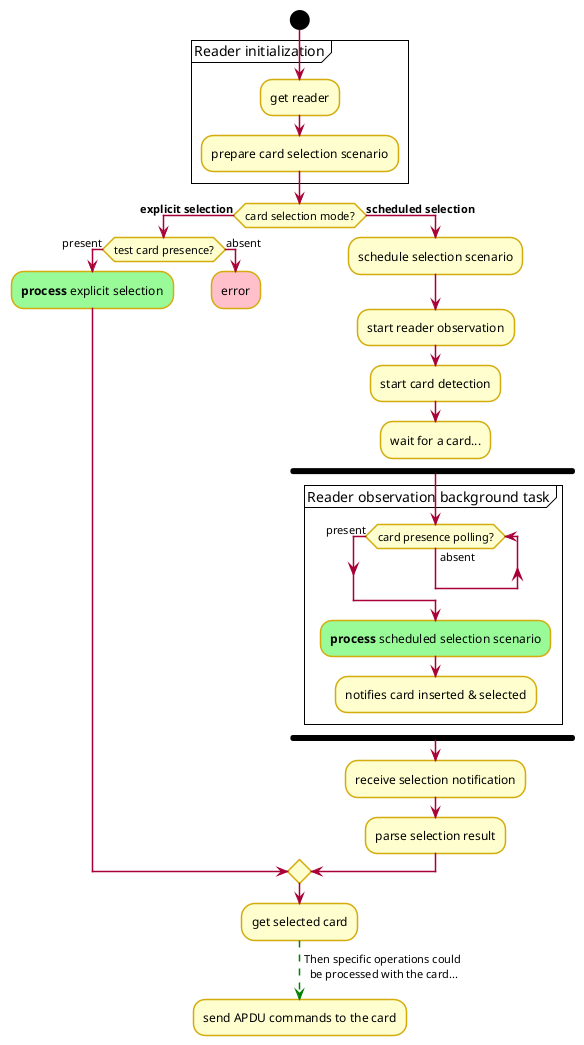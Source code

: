 @startuml
skin rose

'skinparam ClassBorderColor #F1C40F
skinparam ClassBorderColor #D4AC0D
skinparam stereotypeABorderColor #A9DCDF
skinparam stereotypeIBorderColor #B4A7E5
skinparam stereotypeCBorderColor #ADD1B2
skinparam stereotypeEBorderColor #EB93DF
skinparam shadowing false

skinparam StateBorderColor #D4AC0D
skinparam ActivityBorderColor #D4AC0D

' Red
skinparam ClassBackgroundColor<<red>> #FDEDEC
skinparam ClassBorderColor<<red>> #E74C3C
hide <<red>> stereotype
' Purple
skinparam ClassBackgroundColor<<purple>> #F4ECF7
skinparam ClassBorderColor<<purple>> #8E44AD
hide <<purple>> stereotype
' blue
skinparam ClassBackgroundColor<<blue>> #EBF5FB
skinparam ClassBorderColor<<blue>> #3498DB
hide <<blue>> stereotype
' Green
skinparam ClassBackgroundColor<<green>> #EAFAF1
skinparam ClassBorderColor<<green>> #2ECC71
hide <<green>> stereotype

' Orange
skinparam ClassBackgroundColor<<orange>> #FDF2E9
skinparam ClassBorderColor<<orange>> #E67E22
hide <<orange>> stereotype

' Grey
skinparam ClassBackgroundColor<<grey>> #EAECEE
skinparam ClassBorderColor<<grey>> #2C3E50
hide <<grey>> stereotype

start
partition "Reader initialization" {
''	:register plugin;
	:get reader;
	:prepare card selection scenario;
}

if (card selection mode?) then (**explicit selection**)


    if (test card presence?) then (present)
'    !pragma useVerticalIf on
        #palegreen:**process** explicit selection;
    else (absent)
        #pink:error;
        kill
    endif


else (**scheduled selection**)
    :schedule selection scenario;
    :start reader observation;
    :start card detection;
    :wait for a card...;
	detach
	fork
		partition "Reader observation background task" {
'		    :card presence polling:\n\tis card absent?;
		    while(card presence polling?) is (absent)
            endwhile (present)

            #palegreen:**process** scheduled selection scenario;
            :notifies card inserted & selected;
		}
	end fork
	detach
	:receive selection notification;
	:parse selection result;
endif
	:get selected card;
-[#green,dashed]-> Then specific operations could
  be processed with the card...;
	:send APDU commands to the card;
@enduml